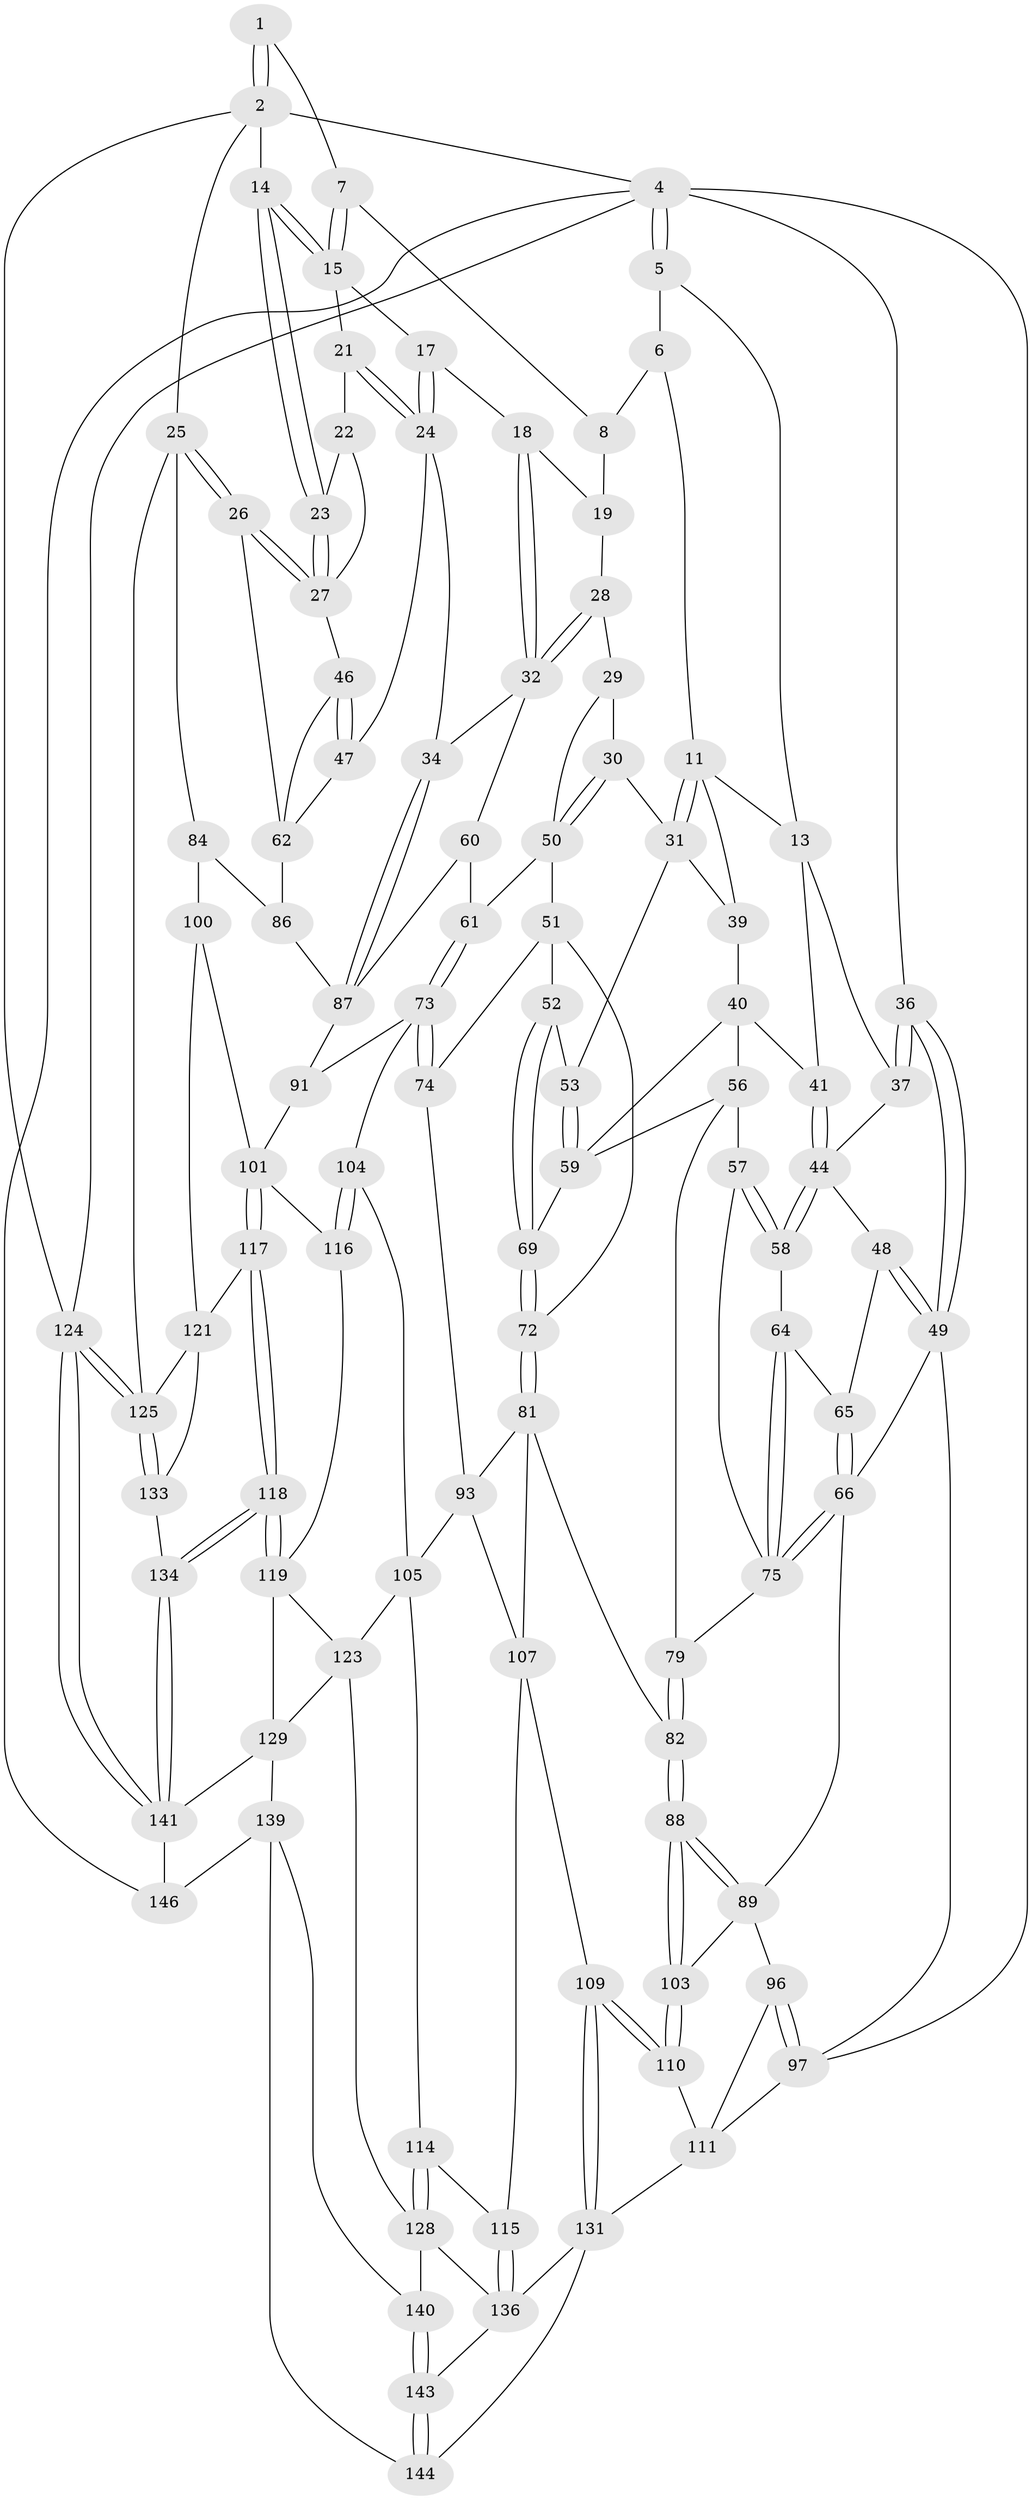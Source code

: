 // Generated by graph-tools (version 1.1) at 2025/24/03/03/25 07:24:33]
// undirected, 99 vertices, 222 edges
graph export_dot {
graph [start="1"]
  node [color=gray90,style=filled];
  1 [pos="+0.7128030179098047+0"];
  2 [pos="+1+0",super="+3"];
  4 [pos="+0+0",super="+99"];
  5 [pos="+0.2333023471437294+0"];
  6 [pos="+0.4425876398495632+0",super="+10"];
  7 [pos="+0.7020324326164822+0"];
  8 [pos="+0.6912924973849429+0.010248989047028667",super="+9"];
  11 [pos="+0.3961362134107187+0.10777070964359176",super="+12"];
  13 [pos="+0.21872827356822389+0.023890002860236126",super="+38"];
  14 [pos="+0.9068505749504318+0.01499914167554113"];
  15 [pos="+0.761927568463858+0.05068909981864812",super="+16"];
  17 [pos="+0.7182424812072525+0.10487563679294447"];
  18 [pos="+0.6657293594477326+0.09159584567430493"];
  19 [pos="+0.6857561458052395+0.021085395482500192",super="+20"];
  21 [pos="+0.8003396248285102+0.13295683487355153"];
  22 [pos="+0.813020335890736+0.13206574165653534"];
  23 [pos="+0.9004758717755543+0.07666229643689541"];
  24 [pos="+0.7633654073938542+0.16239801574990426",super="+33"];
  25 [pos="+1+0.2361493025632448",super="+83"];
  26 [pos="+1+0.22209162753156583"];
  27 [pos="+0.9401579403719346+0.14466612564730283",super="+43"];
  28 [pos="+0.5757705076148733+0.14832411306690468"];
  29 [pos="+0.44613498288864734+0.17391368476058336"];
  30 [pos="+0.44340236940962846+0.17339498662886446"];
  31 [pos="+0.3964057880365161+0.13118561749541705",super="+42"];
  32 [pos="+0.5990856212971676+0.1712684809903135",super="+35"];
  34 [pos="+0.6919609213302964+0.2559277014006546"];
  36 [pos="+0+0"];
  37 [pos="+0+0.06424929426428602"];
  39 [pos="+0.2971358462253231+0.16495138490034242"];
  40 [pos="+0.26198966726106426+0.1746429141859111",super="+55"];
  41 [pos="+0.18901265613188867+0.09743014471837506"];
  44 [pos="+0.13193872980071683+0.1836765661963693",super="+45"];
  46 [pos="+0.8482991684673706+0.24862409232881186",super="+63"];
  47 [pos="+0.7425507062709679+0.2563322846024031",super="+78"];
  48 [pos="+0+0.21397269902230268"];
  49 [pos="+0+0.2640903771615375",super="+68"];
  50 [pos="+0.4296892299432883+0.23434051968890363",super="+54"];
  51 [pos="+0.40131462414976676+0.24749734538751553",super="+71"];
  52 [pos="+0.37337574829932263+0.22366429776662414"];
  53 [pos="+0.3625541043357603+0.20632429508606973"];
  56 [pos="+0.19740984438895143+0.2689421277600411",super="+77"];
  57 [pos="+0.16759816078755782+0.2482293362106491"];
  58 [pos="+0.1332569375523713+0.2106672825810228"];
  59 [pos="+0.27237269735003805+0.2469014369953311",super="+70"];
  60 [pos="+0.6167997601403138+0.2507495520847982"];
  61 [pos="+0.5796749158947685+0.28471101769636564"];
  62 [pos="+1+0.24391888455096108",super="+80"];
  64 [pos="+0.09815739839711843+0.23968280291643962"];
  65 [pos="+0.036184878683438455+0.23574772474701344"];
  66 [pos="+0.03027132642339915+0.3266462123779333",super="+67"];
  69 [pos="+0.3177487197538334+0.30175503759232053"];
  72 [pos="+0.3824810514631652+0.3760358480863081"];
  73 [pos="+0.5007414792827871+0.41850452756447876",super="+92"];
  74 [pos="+0.4858991352153146+0.41740299550589977"];
  75 [pos="+0.0655807538449798+0.31467198367806953",super="+76"];
  79 [pos="+0.1913984334346398+0.42293571963904225"];
  81 [pos="+0.21209710993791173+0.45067643001886587",super="+94"];
  82 [pos="+0.19517744261342504+0.4474872685031119"];
  84 [pos="+1+0.5172820899309477",super="+85"];
  86 [pos="+0.8803645330494669+0.4241673662424887"];
  87 [pos="+0.7708740661650502+0.43498717185633395",super="+90"];
  88 [pos="+0.17597835069791454+0.46129448518241767"];
  89 [pos="+0+0.4045492958425716",super="+95"];
  91 [pos="+0.6940846571235334+0.5069109246550119"];
  93 [pos="+0.44407306390420004+0.4585415031078581",super="+106"];
  96 [pos="+0+0.6483843245046779"];
  97 [pos="+0+0.6679638352178314",super="+98"];
  100 [pos="+0.8698495429783214+0.5491399549407142",super="+112"];
  101 [pos="+0.757205796840891+0.6265333711485304",super="+102"];
  103 [pos="+0.1631829729977261+0.4877108799580518"];
  104 [pos="+0.5328026260136992+0.575370748279812"];
  105 [pos="+0.4331598296660624+0.6508661453229139",super="+113"];
  107 [pos="+0.30308356780497414+0.5587832370272899",super="+108"];
  109 [pos="+0.2191394093109802+0.7281827876300038"];
  110 [pos="+0.1287900303546685+0.6605340884184842"];
  111 [pos="+0.061318253298354414+0.6659867815947563",super="+130"];
  114 [pos="+0.3541020560000637+0.7156077314245144"];
  115 [pos="+0.2867476893309672+0.7220957576641894"];
  116 [pos="+0.5965950012646616+0.6798811933737957"];
  117 [pos="+0.7968184594898309+0.7126435313858098"];
  118 [pos="+0.7164056024361296+0.8216920229945885"];
  119 [pos="+0.6314112831547398+0.8008150197775447",super="+120"];
  121 [pos="+0.8958929962729363+0.6974788349691995",super="+122"];
  123 [pos="+0.4886976252173302+0.7314190229439487",super="+127"];
  124 [pos="+1+1"];
  125 [pos="+1+1",super="+126"];
  128 [pos="+0.44741621606213255+0.8451578025895222",super="+135"];
  129 [pos="+0.6260050563872736+0.8033865641725201",super="+138"];
  131 [pos="+0.21536551185750397+0.7413828531485677",super="+132"];
  133 [pos="+0.9214124475521007+0.8786280608153024"];
  134 [pos="+0.7222346651031561+0.8375664158024582"];
  136 [pos="+0.34469566022592496+0.8448800769529334",super="+137"];
  139 [pos="+0.5063275390548115+0.9300041973952399",super="+145"];
  140 [pos="+0.4461576185309115+0.8681216218588067"];
  141 [pos="+0.7461775908230585+1",super="+142"];
  143 [pos="+0.30133681030648685+0.9837940327189979"];
  144 [pos="+0.2572001202479764+1"];
  146 [pos="+0.25006857845442804+1"];
  1 -- 2;
  1 -- 2;
  1 -- 7;
  2 -- 14;
  2 -- 25;
  2 -- 124;
  2 -- 4;
  4 -- 5;
  4 -- 5;
  4 -- 36;
  4 -- 124;
  4 -- 146;
  4 -- 97;
  5 -- 6;
  5 -- 13;
  6 -- 8;
  6 -- 11;
  7 -- 8;
  7 -- 15;
  7 -- 15;
  8 -- 19 [weight=2];
  11 -- 31;
  11 -- 31;
  11 -- 13;
  11 -- 39;
  13 -- 41;
  13 -- 37;
  14 -- 15;
  14 -- 15;
  14 -- 23;
  14 -- 23;
  15 -- 17;
  15 -- 21;
  17 -- 18;
  17 -- 24;
  17 -- 24;
  18 -- 19;
  18 -- 32;
  18 -- 32;
  19 -- 28;
  21 -- 22;
  21 -- 24;
  21 -- 24;
  22 -- 23;
  22 -- 27;
  23 -- 27;
  23 -- 27;
  24 -- 34;
  24 -- 47;
  25 -- 26;
  25 -- 26;
  25 -- 84;
  25 -- 125;
  26 -- 27;
  26 -- 27;
  26 -- 62;
  27 -- 46;
  28 -- 29;
  28 -- 32;
  28 -- 32;
  29 -- 30;
  29 -- 50;
  30 -- 31;
  30 -- 50;
  30 -- 50;
  31 -- 53;
  31 -- 39;
  32 -- 34;
  32 -- 60;
  34 -- 87;
  34 -- 87;
  36 -- 37;
  36 -- 37;
  36 -- 49;
  36 -- 49;
  37 -- 44;
  39 -- 40;
  40 -- 41;
  40 -- 56;
  40 -- 59;
  41 -- 44;
  41 -- 44;
  44 -- 58;
  44 -- 58;
  44 -- 48;
  46 -- 47 [weight=2];
  46 -- 47;
  46 -- 62;
  47 -- 62;
  48 -- 49;
  48 -- 49;
  48 -- 65;
  49 -- 97;
  49 -- 66;
  50 -- 51;
  50 -- 61;
  51 -- 52;
  51 -- 72;
  51 -- 74;
  52 -- 53;
  52 -- 69;
  52 -- 69;
  53 -- 59;
  53 -- 59;
  56 -- 57;
  56 -- 79;
  56 -- 59;
  57 -- 58;
  57 -- 58;
  57 -- 75;
  58 -- 64;
  59 -- 69;
  60 -- 61;
  60 -- 87;
  61 -- 73;
  61 -- 73;
  62 -- 86;
  64 -- 65;
  64 -- 75;
  64 -- 75;
  65 -- 66;
  65 -- 66;
  66 -- 75;
  66 -- 75;
  66 -- 89;
  69 -- 72;
  69 -- 72;
  72 -- 81;
  72 -- 81;
  73 -- 74;
  73 -- 74;
  73 -- 104;
  73 -- 91;
  74 -- 93;
  75 -- 79;
  79 -- 82;
  79 -- 82;
  81 -- 82;
  81 -- 107;
  81 -- 93;
  82 -- 88;
  82 -- 88;
  84 -- 100 [weight=2];
  84 -- 86;
  86 -- 87;
  87 -- 91;
  88 -- 89;
  88 -- 89;
  88 -- 103;
  88 -- 103;
  89 -- 96;
  89 -- 103;
  91 -- 101;
  93 -- 105;
  93 -- 107;
  96 -- 97;
  96 -- 97;
  96 -- 111;
  97 -- 111;
  100 -- 101;
  100 -- 121;
  101 -- 117;
  101 -- 117;
  101 -- 116;
  103 -- 110;
  103 -- 110;
  104 -- 105;
  104 -- 116;
  104 -- 116;
  105 -- 114;
  105 -- 123;
  107 -- 115;
  107 -- 109;
  109 -- 110;
  109 -- 110;
  109 -- 131;
  109 -- 131;
  110 -- 111;
  111 -- 131;
  114 -- 115;
  114 -- 128;
  114 -- 128;
  115 -- 136;
  115 -- 136;
  116 -- 119;
  117 -- 118;
  117 -- 118;
  117 -- 121;
  118 -- 119;
  118 -- 119;
  118 -- 134;
  118 -- 134;
  119 -- 129;
  119 -- 123;
  121 -- 125;
  121 -- 133;
  123 -- 128;
  123 -- 129;
  124 -- 125;
  124 -- 125;
  124 -- 141;
  124 -- 141;
  125 -- 133;
  125 -- 133;
  128 -- 140;
  128 -- 136;
  129 -- 139;
  129 -- 141;
  131 -- 144;
  131 -- 136;
  133 -- 134;
  134 -- 141;
  134 -- 141;
  136 -- 143;
  139 -- 140;
  139 -- 144;
  139 -- 146;
  140 -- 143;
  140 -- 143;
  141 -- 146;
  143 -- 144;
  143 -- 144;
}
